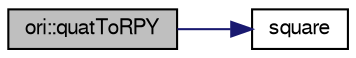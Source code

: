 digraph "ori::quatToRPY"
{
  edge [fontname="FreeSans",fontsize="10",labelfontname="FreeSans",labelfontsize="10"];
  node [fontname="FreeSans",fontsize="10",shape=record];
  rankdir="LR";
  Node1 [label="ori::quatToRPY",height=0.2,width=0.4,color="black", fillcolor="grey75", style="filled", fontcolor="black"];
  Node1 -> Node2 [color="midnightblue",fontsize="10",style="solid",fontname="FreeSans"];
  Node2 [label="square",height=0.2,width=0.4,color="black", fillcolor="white", style="filled",URL="$de/dda/_math_utilities_8h.html#a4f88262a43b7f84fc10183a1f82f6b66"];
}
